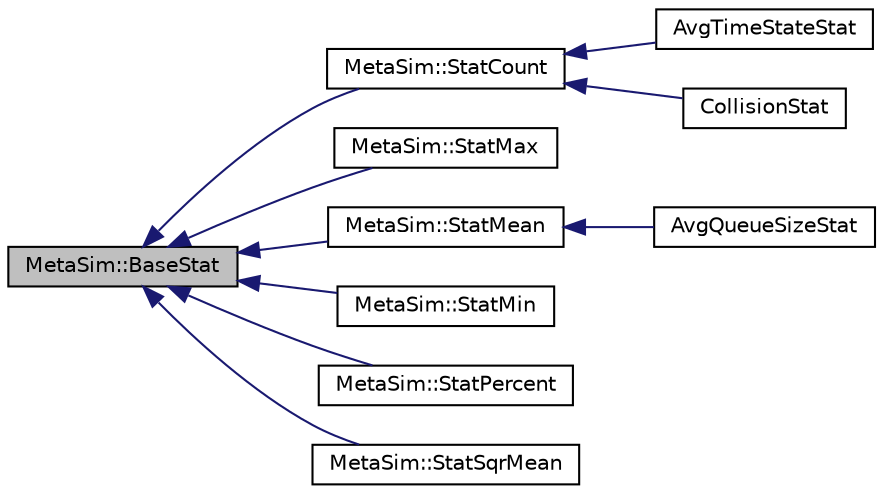 digraph "MetaSim::BaseStat"
{
  edge [fontname="Helvetica",fontsize="10",labelfontname="Helvetica",labelfontsize="10"];
  node [fontname="Helvetica",fontsize="10",shape=record];
  rankdir="LR";
  Node1 [label="MetaSim::BaseStat",height=0.2,width=0.4,color="black", fillcolor="grey75", style="filled", fontcolor="black"];
  Node1 -> Node2 [dir="back",color="midnightblue",fontsize="10",style="solid",fontname="Helvetica"];
  Node2 [label="MetaSim::StatCount",height=0.2,width=0.4,color="black", fillcolor="white", style="filled",URL="$db/d60/classMetaSim_1_1StatCount.html",tooltip="Counts the number of occurrences of an event. "];
  Node2 -> Node3 [dir="back",color="midnightblue",fontsize="10",style="solid",fontname="Helvetica"];
  Node3 [label="AvgTimeStateStat",height=0.2,width=0.4,color="black", fillcolor="white", style="filled",URL="$df/d0a/classAvgTimeStateStat.html"];
  Node2 -> Node4 [dir="back",color="midnightblue",fontsize="10",style="solid",fontname="Helvetica"];
  Node4 [label="CollisionStat",height=0.2,width=0.4,color="black", fillcolor="white", style="filled",URL="$d0/df5/classCollisionStat.html"];
  Node1 -> Node5 [dir="back",color="midnightblue",fontsize="10",style="solid",fontname="Helvetica"];
  Node5 [label="MetaSim::StatMax",height=0.2,width=0.4,color="black", fillcolor="white", style="filled",URL="$d9/d6e/classMetaSim_1_1StatMax.html",tooltip="Computes the max value. "];
  Node1 -> Node6 [dir="back",color="midnightblue",fontsize="10",style="solid",fontname="Helvetica"];
  Node6 [label="MetaSim::StatMean",height=0.2,width=0.4,color="black", fillcolor="white", style="filled",URL="$d9/d6c/classMetaSim_1_1StatMean.html",tooltip="Computes a mean value X_m = (Sigma{X_i}i=1,N)/N. "];
  Node6 -> Node7 [dir="back",color="midnightblue",fontsize="10",style="solid",fontname="Helvetica"];
  Node7 [label="AvgQueueSizeStat",height=0.2,width=0.4,color="black", fillcolor="white", style="filled",URL="$d7/d30/classAvgQueueSizeStat.html"];
  Node1 -> Node8 [dir="back",color="midnightblue",fontsize="10",style="solid",fontname="Helvetica"];
  Node8 [label="MetaSim::StatMin",height=0.2,width=0.4,color="black", fillcolor="white", style="filled",URL="$df/dd4/classMetaSim_1_1StatMin.html",tooltip="Computes the min value. "];
  Node1 -> Node9 [dir="back",color="midnightblue",fontsize="10",style="solid",fontname="Helvetica"];
  Node9 [label="MetaSim::StatPercent",height=0.2,width=0.4,color="black", fillcolor="white", style="filled",URL="$d3/ddb/classMetaSim_1_1StatPercent.html",tooltip="Computes the percentage of occurrences of an event. "];
  Node1 -> Node10 [dir="back",color="midnightblue",fontsize="10",style="solid",fontname="Helvetica"];
  Node10 [label="MetaSim::StatSqrMean",height=0.2,width=0.4,color="black", fillcolor="white", style="filled",URL="$df/dc4/classMetaSim_1_1StatSqrMean.html"];
}
